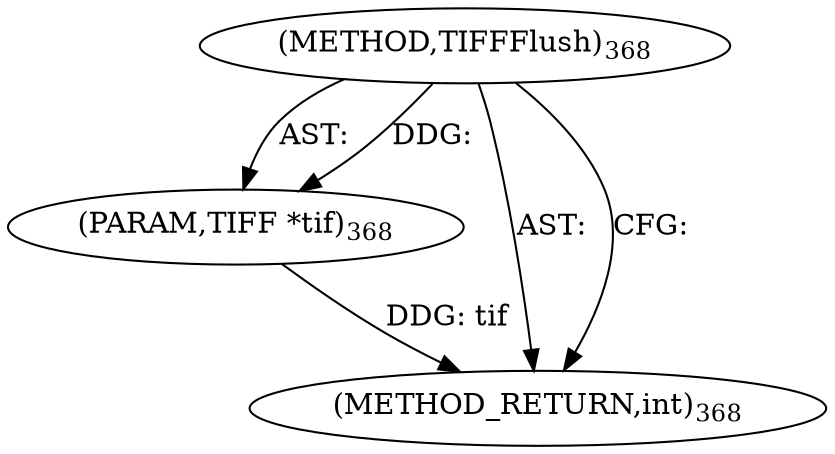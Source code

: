 digraph "TIFFFlush" {  
"8517" [label = <(METHOD,TIFFFlush)<SUB>368</SUB>> ]
"8518" [label = <(PARAM,TIFF *tif)<SUB>368</SUB>> ]
"8519" [label = <(METHOD_RETURN,int)<SUB>368</SUB>> ]
  "8517" -> "8518"  [ label = "AST: "] 
  "8517" -> "8519"  [ label = "AST: "] 
  "8517" -> "8519"  [ label = "CFG: "] 
  "8518" -> "8519"  [ label = "DDG: tif"] 
  "8517" -> "8518"  [ label = "DDG: "] 
}
